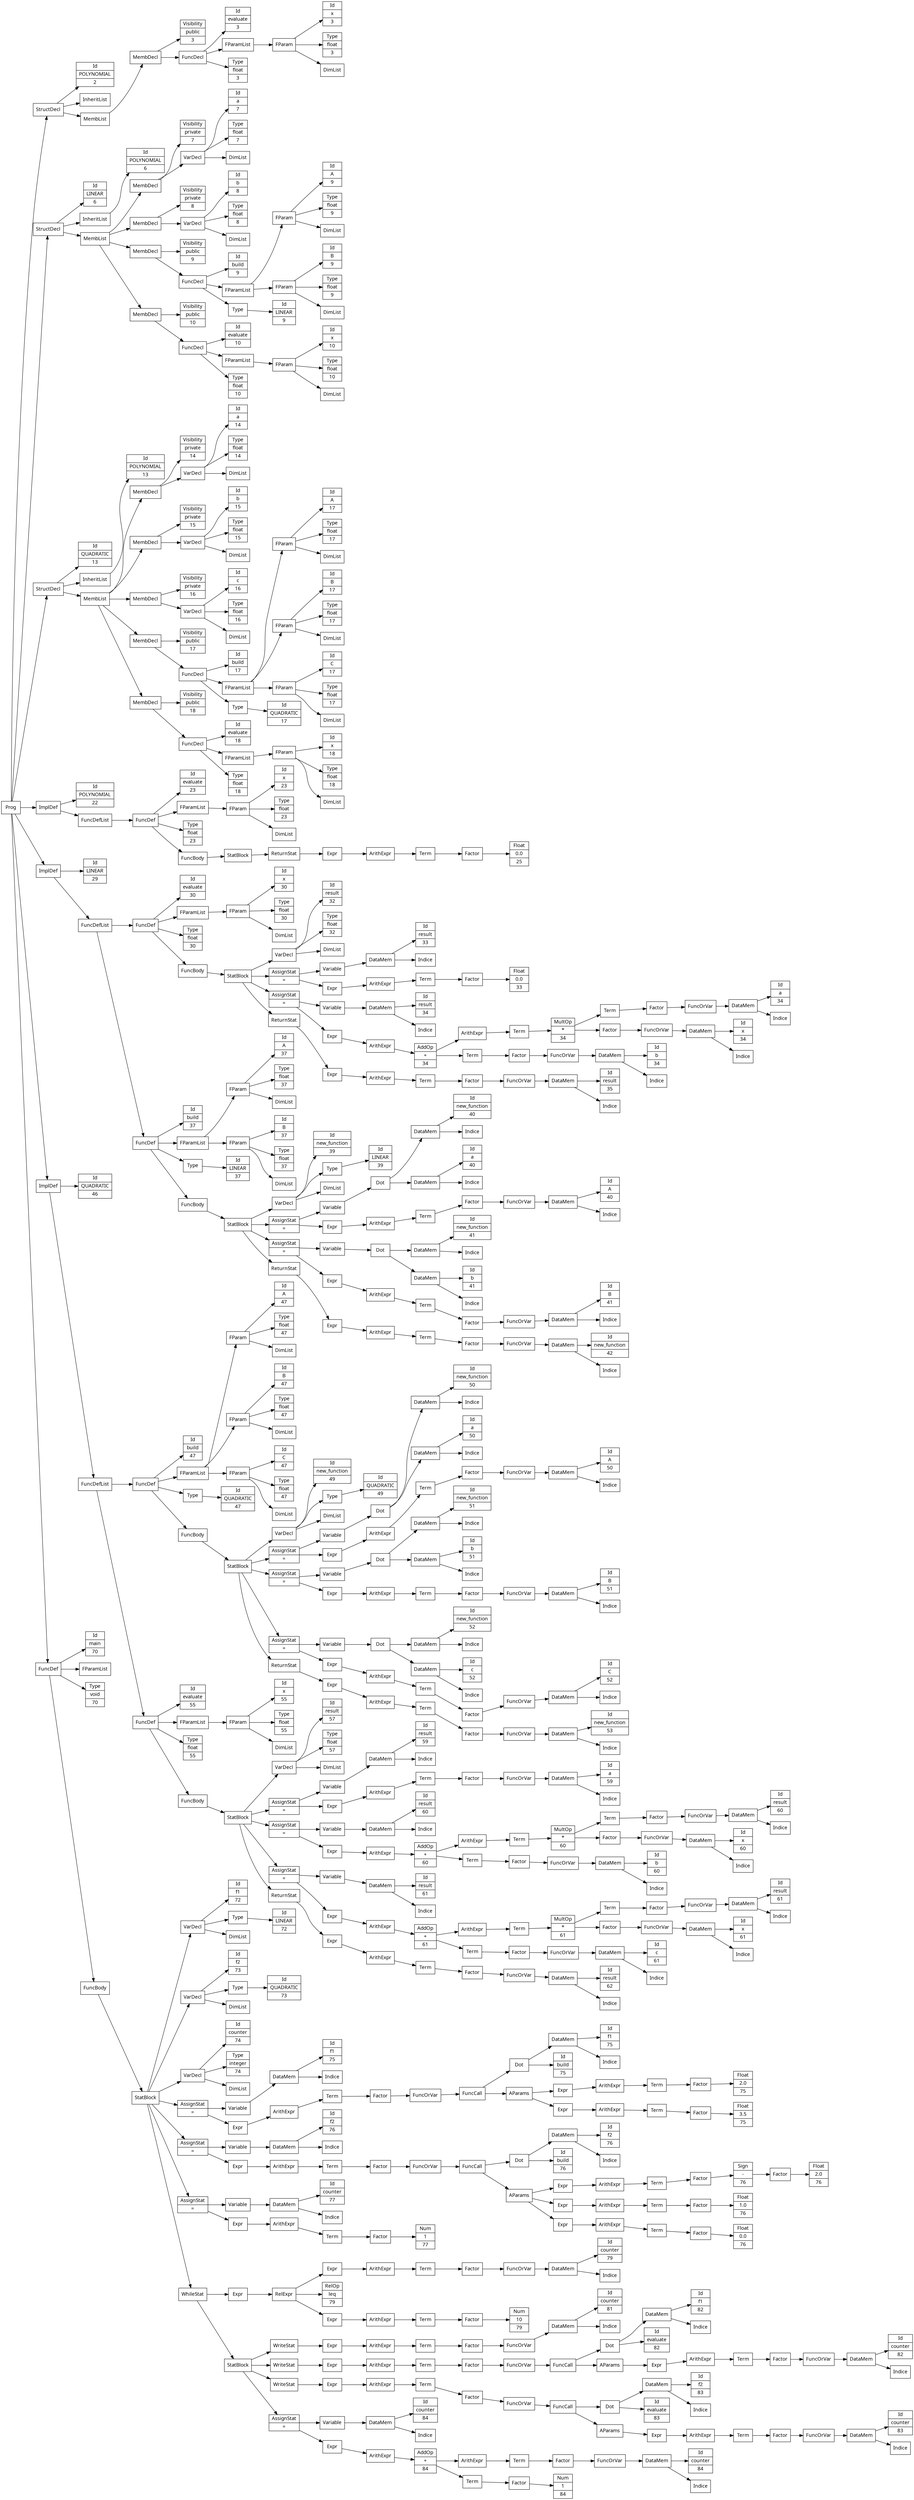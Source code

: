 digraph AST {
node [shape=record];
node [fontname=Sans];charset="UTF-8" splines=true splines=spline rankdir =LR
1182 -> 580 -> 567;
567[label="Id | POLYNOMIAL | 2"]
580 -> 568;
568[label="InheritList"]
580 -> 579 -> 578 -> 569;
569[label="Visibility | public | 3"]
578 -> 577 -> 570;
570[label="Id | evaluate | 3"]
577 -> 575 -> 574 -> 571;
571[label="Id | x | 3"]
574 -> 572;
572[label="Type | float | 3"]
574 -> 573;
573[label="DimList"]
574[label="FParam"];
575[label="FParamList"];
577 -> 576;
576[label="Type | float | 3"]
577[label="FuncDecl"];
578[label="MembDecl"];
579[label="MembList"];
580[label="StructDecl"];
1182 -> 622 -> 581;
581[label="Id | LINEAR | 6"]
622 -> 583 -> 582;
582[label="Id | POLYNOMIAL | 6"]
583[label="InheritList"];
622 -> 621 -> 589 -> 584;
584[label="Visibility | private | 7"]
589 -> 588 -> 585;
585[label="Id | a | 7"]
588 -> 586;
586[label="Type | float | 7"]
588 -> 587;
587[label="DimList"]
588[label="VarDecl"];
589[label="MembDecl"];
621 -> 595 -> 590;
590[label="Visibility | private | 8"]
595 -> 594 -> 591;
591[label="Id | b | 8"]
594 -> 592;
592[label="Type | float | 8"]
594 -> 593;
593[label="DimList"]
594[label="VarDecl"];
595[label="MembDecl"];
621 -> 610 -> 596;
596[label="Visibility | public | 9"]
610 -> 609 -> 597;
597[label="Id | build | 9"]
609 -> 606 -> 601 -> 598;
598[label="Id | A | 9"]
601 -> 599;
599[label="Type | float | 9"]
601 -> 600;
600[label="DimList"]
601[label="FParam"];
606 -> 605 -> 602;
602[label="Id | B | 9"]
605 -> 603;
603[label="Type | float | 9"]
605 -> 604;
604[label="DimList"]
605[label="FParam"];
606[label="FParamList"];
609 -> 608 -> 607;
607[label="Id | LINEAR | 9"]
608[label="Type"];
609[label="FuncDecl"];
610[label="MembDecl"];
621 -> 620 -> 611;
611[label="Visibility | public | 10"]
620 -> 619 -> 612;
612[label="Id | evaluate | 10"]
619 -> 617 -> 616 -> 613;
613[label="Id | x | 10"]
616 -> 614;
614[label="Type | float | 10"]
616 -> 615;
615[label="DimList"]
616[label="FParam"];
617[label="FParamList"];
619 -> 618;
618[label="Type | float | 10"]
619[label="FuncDecl"];
620[label="MembDecl"];
621[label="MembList"];
622[label="StructDecl"];
1182 -> 674 -> 623;
623[label="Id | QUADRATIC | 13"]
674 -> 625 -> 624;
624[label="Id | POLYNOMIAL | 13"]
625[label="InheritList"];
674 -> 673 -> 631 -> 626;
626[label="Visibility | private | 14"]
631 -> 630 -> 627;
627[label="Id | a | 14"]
630 -> 628;
628[label="Type | float | 14"]
630 -> 629;
629[label="DimList"]
630[label="VarDecl"];
631[label="MembDecl"];
673 -> 637 -> 632;
632[label="Visibility | private | 15"]
637 -> 636 -> 633;
633[label="Id | b | 15"]
636 -> 634;
634[label="Type | float | 15"]
636 -> 635;
635[label="DimList"]
636[label="VarDecl"];
637[label="MembDecl"];
673 -> 643 -> 638;
638[label="Visibility | private | 16"]
643 -> 642 -> 639;
639[label="Id | c | 16"]
642 -> 640;
640[label="Type | float | 16"]
642 -> 641;
641[label="DimList"]
642[label="VarDecl"];
643[label="MembDecl"];
673 -> 662 -> 644;
644[label="Visibility | public | 17"]
662 -> 661 -> 645;
645[label="Id | build | 17"]
661 -> 658 -> 649 -> 646;
646[label="Id | A | 17"]
649 -> 647;
647[label="Type | float | 17"]
649 -> 648;
648[label="DimList"]
649[label="FParam"];
658 -> 653 -> 650;
650[label="Id | B | 17"]
653 -> 651;
651[label="Type | float | 17"]
653 -> 652;
652[label="DimList"]
653[label="FParam"];
658 -> 657 -> 654;
654[label="Id | C | 17"]
657 -> 655;
655[label="Type | float | 17"]
657 -> 656;
656[label="DimList"]
657[label="FParam"];
658[label="FParamList"];
661 -> 660 -> 659;
659[label="Id | QUADRATIC | 17"]
660[label="Type"];
661[label="FuncDecl"];
662[label="MembDecl"];
673 -> 672 -> 663;
663[label="Visibility | public | 18"]
672 -> 671 -> 664;
664[label="Id | evaluate | 18"]
671 -> 669 -> 668 -> 665;
665[label="Id | x | 18"]
668 -> 666;
666[label="Type | float | 18"]
668 -> 667;
667[label="DimList"]
668[label="FParam"];
669[label="FParamList"];
671 -> 670;
670[label="Type | float | 18"]
671[label="FuncDecl"];
672[label="MembDecl"];
673[label="MembList"];
674[label="StructDecl"];
1182 -> 693 -> 675;
675[label="Id | POLYNOMIAL | 22"]
693 -> 692 -> 691 -> 676;
676[label="Id | evaluate | 23"]
691 -> 681 -> 680 -> 677;
677[label="Id | x | 23"]
680 -> 678;
678[label="Type | float | 23"]
680 -> 679;
679[label="DimList"]
680[label="FParam"];
681[label="FParamList"];
691 -> 682;
682[label="Type | float | 23"]
691 -> 690 -> 689 -> 688 -> 687 -> 686 -> 685 -> 684 -> 683;
683[label="Float | 0.0 | 25"]
684[label="Factor"];
685[label="Term"];
686[label="ArithExpr"];
687[label="Expr"];
688[label="ReturnStat"];
689[label="StatBlock"];
690[label="FuncBody"];
691[label="FuncDef"];
692[label="FuncDefList"];
693[label="ImplDef"];
1182 -> 820 -> 694;
694[label="Id | LINEAR | 29"]
820 -> 819 -> 755 -> 695;
695[label="Id | evaluate | 30"]
755 -> 700 -> 699 -> 696;
696[label="Id | x | 30"]
699 -> 697;
697[label="Type | float | 30"]
699 -> 698;
698[label="DimList"]
699[label="FParam"];
700[label="FParamList"];
755 -> 701;
701[label="Type | float | 30"]
755 -> 754 -> 753 -> 705 -> 702;
702[label="Id | result | 32"]
705 -> 703;
703[label="Type | float | 32"]
705 -> 704;
704[label="DimList"]
705[label="VarDecl"];
753 -> 715 -> 709 -> 708 -> 706;
706[label="Id | result | 33"]
708 -> 707;
707[label="Indice"]
708[label="DataMem"];
709[label="Variable"];
715 -> 714 -> 713 -> 712 -> 711 -> 710;
710[label="Float | 0.0 | 33"]
711[label="Factor"];
712[label="Term"];
713[label="ArithExpr"];
714[label="Expr"];
715[label="AssignStat | ="];
753 -> 743 -> 719 -> 718 -> 716;
716[label="Id | result | 34"]
718 -> 717;
717[label="Indice"]
718[label="DataMem"];
719[label="Variable"];
743 -> 742 -> 741 -> 734 -> 733 -> 732 -> 726 -> 725 -> 724 -> 723 -> 722 -> 720;
720[label="Id | a | 34"]
722 -> 721;
721[label="Indice"]
722[label="DataMem"];
723[label="FuncOrVar"];
724[label="Factor"];
725[label="Term"];
726 -> 731 -> 730 -> 729 -> 727;
727[label="Id | x | 34"]
729 -> 728;
728[label="Indice"]
729[label="DataMem"];
730[label="FuncOrVar"];
731[label="Factor"];
726[label="MultOp | * | 34"];
732[label="Term"];
733[label="ArithExpr"];
734 -> 740 -> 739 -> 738 -> 737 -> 735;
735[label="Id | b | 34"]
737 -> 736;
736[label="Indice"]
737[label="DataMem"];
738[label="FuncOrVar"];
739[label="Factor"];
740[label="Term"];
734[label="AddOp | + | 34"];
741[label="ArithExpr"];
742[label="Expr"];
743[label="AssignStat | ="];
753 -> 752 -> 751 -> 750 -> 749 -> 748 -> 747 -> 746 -> 744;
744[label="Id | result | 35"]
746 -> 745;
745[label="Indice"]
746[label="DataMem"];
747[label="FuncOrVar"];
748[label="Factor"];
749[label="Term"];
750[label="ArithExpr"];
751[label="Expr"];
752[label="ReturnStat"];
753[label="StatBlock"];
754[label="FuncBody"];
755[label="FuncDef"];
819 -> 818 -> 756;
756[label="Id | build | 37"]
818 -> 765 -> 760 -> 757;
757[label="Id | A | 37"]
760 -> 758;
758[label="Type | float | 37"]
760 -> 759;
759[label="DimList"]
760[label="FParam"];
765 -> 764 -> 761;
761[label="Id | B | 37"]
764 -> 762;
762[label="Type | float | 37"]
764 -> 763;
763[label="DimList"]
764[label="FParam"];
765[label="FParamList"];
818 -> 767 -> 766;
766[label="Id | LINEAR | 37"]
767[label="Type"];
818 -> 817 -> 816 -> 772 -> 768;
768[label="Id | new_function | 39"]
772 -> 770 -> 769;
769[label="Id | LINEAR | 39"]
770[label="Type"];
772 -> 771;
771[label="DimList"]
772[label="VarDecl"];
816 -> 789 -> 780 -> 779 -> 775 -> 773;
773[label="Id | new_function | 40"]
775 -> 774;
774[label="Indice"]
775[label="DataMem"];
779 -> 778 -> 776;
776[label="Id | a | 40"]
778 -> 777;
777[label="Indice"]
778[label="DataMem"];
779[label="Dot"];
780[label="Variable"];
789 -> 788 -> 787 -> 786 -> 785 -> 784 -> 783 -> 781;
781[label="Id | A | 40"]
783 -> 782;
782[label="Indice"]
783[label="DataMem"];
784[label="FuncOrVar"];
785[label="Factor"];
786[label="Term"];
787[label="ArithExpr"];
788[label="Expr"];
789[label="AssignStat | ="];
816 -> 806 -> 797 -> 796 -> 792 -> 790;
790[label="Id | new_function | 41"]
792 -> 791;
791[label="Indice"]
792[label="DataMem"];
796 -> 795 -> 793;
793[label="Id | b | 41"]
795 -> 794;
794[label="Indice"]
795[label="DataMem"];
796[label="Dot"];
797[label="Variable"];
806 -> 805 -> 804 -> 803 -> 802 -> 801 -> 800 -> 798;
798[label="Id | B | 41"]
800 -> 799;
799[label="Indice"]
800[label="DataMem"];
801[label="FuncOrVar"];
802[label="Factor"];
803[label="Term"];
804[label="ArithExpr"];
805[label="Expr"];
806[label="AssignStat | ="];
816 -> 815 -> 814 -> 813 -> 812 -> 811 -> 810 -> 809 -> 807;
807[label="Id | new_function | 42"]
809 -> 808;
808[label="Indice"]
809[label="DataMem"];
810[label="FuncOrVar"];
811[label="Factor"];
812[label="Term"];
813[label="ArithExpr"];
814[label="Expr"];
815[label="ReturnStat"];
816[label="StatBlock"];
817[label="FuncBody"];
818[label="FuncDef"];
819[label="FuncDefList"];
820[label="ImplDef"];
1182 -> 999 -> 821;
821[label="Id | QUADRATIC | 46"]
999 -> 998 -> 905 -> 822;
822[label="Id | build | 47"]
905 -> 835 -> 826 -> 823;
823[label="Id | A | 47"]
826 -> 824;
824[label="Type | float | 47"]
826 -> 825;
825[label="DimList"]
826[label="FParam"];
835 -> 830 -> 827;
827[label="Id | B | 47"]
830 -> 828;
828[label="Type | float | 47"]
830 -> 829;
829[label="DimList"]
830[label="FParam"];
835 -> 834 -> 831;
831[label="Id | C | 47"]
834 -> 832;
832[label="Type | float | 47"]
834 -> 833;
833[label="DimList"]
834[label="FParam"];
835[label="FParamList"];
905 -> 837 -> 836;
836[label="Id | QUADRATIC | 47"]
837[label="Type"];
905 -> 904 -> 903 -> 842 -> 838;
838[label="Id | new_function | 49"]
842 -> 840 -> 839;
839[label="Id | QUADRATIC | 49"]
840[label="Type"];
842 -> 841;
841[label="DimList"]
842[label="VarDecl"];
903 -> 859 -> 850 -> 849 -> 845 -> 843;
843[label="Id | new_function | 50"]
845 -> 844;
844[label="Indice"]
845[label="DataMem"];
849 -> 848 -> 846;
846[label="Id | a | 50"]
848 -> 847;
847[label="Indice"]
848[label="DataMem"];
849[label="Dot"];
850[label="Variable"];
859 -> 858 -> 857 -> 856 -> 855 -> 854 -> 853 -> 851;
851[label="Id | A | 50"]
853 -> 852;
852[label="Indice"]
853[label="DataMem"];
854[label="FuncOrVar"];
855[label="Factor"];
856[label="Term"];
857[label="ArithExpr"];
858[label="Expr"];
859[label="AssignStat | ="];
903 -> 876 -> 867 -> 866 -> 862 -> 860;
860[label="Id | new_function | 51"]
862 -> 861;
861[label="Indice"]
862[label="DataMem"];
866 -> 865 -> 863;
863[label="Id | b | 51"]
865 -> 864;
864[label="Indice"]
865[label="DataMem"];
866[label="Dot"];
867[label="Variable"];
876 -> 875 -> 874 -> 873 -> 872 -> 871 -> 870 -> 868;
868[label="Id | B | 51"]
870 -> 869;
869[label="Indice"]
870[label="DataMem"];
871[label="FuncOrVar"];
872[label="Factor"];
873[label="Term"];
874[label="ArithExpr"];
875[label="Expr"];
876[label="AssignStat | ="];
903 -> 893 -> 884 -> 883 -> 879 -> 877;
877[label="Id | new_function | 52"]
879 -> 878;
878[label="Indice"]
879[label="DataMem"];
883 -> 882 -> 880;
880[label="Id | c | 52"]
882 -> 881;
881[label="Indice"]
882[label="DataMem"];
883[label="Dot"];
884[label="Variable"];
893 -> 892 -> 891 -> 890 -> 889 -> 888 -> 887 -> 885;
885[label="Id | C | 52"]
887 -> 886;
886[label="Indice"]
887[label="DataMem"];
888[label="FuncOrVar"];
889[label="Factor"];
890[label="Term"];
891[label="ArithExpr"];
892[label="Expr"];
893[label="AssignStat | ="];
903 -> 902 -> 901 -> 900 -> 899 -> 898 -> 897 -> 896 -> 894;
894[label="Id | new_function | 53"]
896 -> 895;
895[label="Indice"]
896[label="DataMem"];
897[label="FuncOrVar"];
898[label="Factor"];
899[label="Term"];
900[label="ArithExpr"];
901[label="Expr"];
902[label="ReturnStat"];
903[label="StatBlock"];
904[label="FuncBody"];
905[label="FuncDef"];
998 -> 997 -> 906;
906[label="Id | evaluate | 55"]
997 -> 911 -> 910 -> 907;
907[label="Id | x | 55"]
910 -> 908;
908[label="Type | float | 55"]
910 -> 909;
909[label="DimList"]
910[label="FParam"];
911[label="FParamList"];
997 -> 912;
912[label="Type | float | 55"]
997 -> 996 -> 995 -> 916 -> 913;
913[label="Id | result | 57"]
916 -> 914;
914[label="Type | float | 57"]
916 -> 915;
915[label="DimList"]
916[label="VarDecl"];
995 -> 929 -> 920 -> 919 -> 917;
917[label="Id | result | 59"]
919 -> 918;
918[label="Indice"]
919[label="DataMem"];
920[label="Variable"];
929 -> 928 -> 927 -> 926 -> 925 -> 924 -> 923 -> 921;
921[label="Id | a | 59"]
923 -> 922;
922[label="Indice"]
923[label="DataMem"];
924[label="FuncOrVar"];
925[label="Factor"];
926[label="Term"];
927[label="ArithExpr"];
928[label="Expr"];
929[label="AssignStat | ="];
995 -> 957 -> 933 -> 932 -> 930;
930[label="Id | result | 60"]
932 -> 931;
931[label="Indice"]
932[label="DataMem"];
933[label="Variable"];
957 -> 956 -> 955 -> 948 -> 947 -> 946 -> 940 -> 939 -> 938 -> 937 -> 936 -> 934;
934[label="Id | result | 60"]
936 -> 935;
935[label="Indice"]
936[label="DataMem"];
937[label="FuncOrVar"];
938[label="Factor"];
939[label="Term"];
940 -> 945 -> 944 -> 943 -> 941;
941[label="Id | x | 60"]
943 -> 942;
942[label="Indice"]
943[label="DataMem"];
944[label="FuncOrVar"];
945[label="Factor"];
940[label="MultOp | * | 60"];
946[label="Term"];
947[label="ArithExpr"];
948 -> 954 -> 953 -> 952 -> 951 -> 949;
949[label="Id | b | 60"]
951 -> 950;
950[label="Indice"]
951[label="DataMem"];
952[label="FuncOrVar"];
953[label="Factor"];
954[label="Term"];
948[label="AddOp | + | 60"];
955[label="ArithExpr"];
956[label="Expr"];
957[label="AssignStat | ="];
995 -> 985 -> 961 -> 960 -> 958;
958[label="Id | result | 61"]
960 -> 959;
959[label="Indice"]
960[label="DataMem"];
961[label="Variable"];
985 -> 984 -> 983 -> 976 -> 975 -> 974 -> 968 -> 967 -> 966 -> 965 -> 964 -> 962;
962[label="Id | result | 61"]
964 -> 963;
963[label="Indice"]
964[label="DataMem"];
965[label="FuncOrVar"];
966[label="Factor"];
967[label="Term"];
968 -> 973 -> 972 -> 971 -> 969;
969[label="Id | x | 61"]
971 -> 970;
970[label="Indice"]
971[label="DataMem"];
972[label="FuncOrVar"];
973[label="Factor"];
968[label="MultOp | * | 61"];
974[label="Term"];
975[label="ArithExpr"];
976 -> 982 -> 981 -> 980 -> 979 -> 977;
977[label="Id | c | 61"]
979 -> 978;
978[label="Indice"]
979[label="DataMem"];
980[label="FuncOrVar"];
981[label="Factor"];
982[label="Term"];
976[label="AddOp | + | 61"];
983[label="ArithExpr"];
984[label="Expr"];
985[label="AssignStat | ="];
995 -> 994 -> 993 -> 992 -> 991 -> 990 -> 989 -> 988 -> 986;
986[label="Id | result | 62"]
988 -> 987;
987[label="Indice"]
988[label="DataMem"];
989[label="FuncOrVar"];
990[label="Factor"];
991[label="Term"];
992[label="ArithExpr"];
993[label="Expr"];
994[label="ReturnStat"];
995[label="StatBlock"];
996[label="FuncBody"];
997[label="FuncDef"];
998[label="FuncDefList"];
999[label="ImplDef"];
1182 -> 1181 -> 1000;
1000[label="Id | main | 70"]
1181 -> 1001;
1001[label="FParamList"]
1181 -> 1002;
1002[label="Type | void | 70"]
1181 -> 1180 -> 1179 -> 1007 -> 1003;
1003[label="Id | f1 | 72"]
1007 -> 1005 -> 1004;
1004[label="Id | LINEAR | 72"]
1005[label="Type"];
1007 -> 1006;
1006[label="DimList"]
1007[label="VarDecl"];
1179 -> 1012 -> 1008;
1008[label="Id | f2 | 73"]
1012 -> 1010 -> 1009;
1009[label="Id | QUADRATIC | 73"]
1010[label="Type"];
1012 -> 1011;
1011[label="DimList"]
1012[label="VarDecl"];
1179 -> 1016 -> 1013;
1013[label="Id | counter | 74"]
1016 -> 1014;
1014[label="Type | integer | 74"]
1016 -> 1015;
1015[label="DimList"]
1016[label="VarDecl"];
1179 -> 1044 -> 1020 -> 1019 -> 1017;
1017[label="Id | f1 | 75"]
1019 -> 1018;
1018[label="Indice"]
1019[label="DataMem"];
1020[label="Variable"];
1044 -> 1043 -> 1042 -> 1041 -> 1040 -> 1039 -> 1038 -> 1025 -> 1023 -> 1021;
1021[label="Id | f1 | 75"]
1023 -> 1022;
1022[label="Indice"]
1023[label="DataMem"];
1025 -> 1024;
1024[label="Id | build | 75"]
1025[label="Dot"];
1038 -> 1037 -> 1031 -> 1030 -> 1029 -> 1028 -> 1027;
1027[label="Float | 2.0 | 75"]
1028[label="Factor"];
1029[label="Term"];
1030[label="ArithExpr"];
1031[label="Expr"];
1037 -> 1036 -> 1035 -> 1034 -> 1033 -> 1032;
1032[label="Float | 3.5 | 75"]
1033[label="Factor"];
1034[label="Term"];
1035[label="ArithExpr"];
1036[label="Expr"];
1037[label="AParams"];
1038[label="FuncCall"];
1039[label="FuncOrVar"];
1040[label="Factor"];
1041[label="Term"];
1042[label="ArithExpr"];
1043[label="Expr"];
1044[label="AssignStat | ="];
1179 -> 1079 -> 1048 -> 1047 -> 1045;
1045[label="Id | f2 | 76"]
1047 -> 1046;
1046[label="Indice"]
1047[label="DataMem"];
1048[label="Variable"];
1079 -> 1078 -> 1077 -> 1076 -> 1075 -> 1074 -> 1073 -> 1053 -> 1051 -> 1049;
1049[label="Id | f2 | 76"]
1051 -> 1050;
1050[label="Indice"]
1051[label="DataMem"];
1053 -> 1052;
1052[label="Id | build | 76"]
1053[label="Dot"];
1073 -> 1072 -> 1061 -> 1060 -> 1059 -> 1058 -> 1055 -> 1057 -> 1056;
1056[label="Float | 2.0 | 76"]
1057[label="Factor"];
1055[label="Sign | - | 76"];
1058[label="Factor"];
1059[label="Term"];
1060[label="ArithExpr"];
1061[label="Expr"];
1072 -> 1066 -> 1065 -> 1064 -> 1063 -> 1062;
1062[label="Float | 1.0 | 76"]
1063[label="Factor"];
1064[label="Term"];
1065[label="ArithExpr"];
1066[label="Expr"];
1072 -> 1071 -> 1070 -> 1069 -> 1068 -> 1067;
1067[label="Float | 0.0 | 76"]
1068[label="Factor"];
1069[label="Term"];
1070[label="ArithExpr"];
1071[label="Expr"];
1072[label="AParams"];
1073[label="FuncCall"];
1074[label="FuncOrVar"];
1075[label="Factor"];
1076[label="Term"];
1077[label="ArithExpr"];
1078[label="Expr"];
1079[label="AssignStat | ="];
1179 -> 1089 -> 1083 -> 1082 -> 1080;
1080[label="Id | counter | 77"]
1082 -> 1081;
1081[label="Indice"]
1082[label="DataMem"];
1083[label="Variable"];
1089 -> 1088 -> 1087 -> 1086 -> 1085 -> 1084;
1084[label="Num | 1 | 77"]
1085[label="Factor"];
1086[label="Term"];
1087[label="ArithExpr"];
1088[label="Expr"];
1089[label="AssignStat | ="];
1179 -> 1178 -> 1105 -> 1104 -> 1097 -> 1096 -> 1095 -> 1094 -> 1093 -> 1092 -> 1090;
1090[label="Id | counter | 79"]
1092 -> 1091;
1091[label="Indice"]
1092[label="DataMem"];
1093[label="FuncOrVar"];
1094[label="Factor"];
1095[label="Term"];
1096[label="ArithExpr"];
1097[label="Expr"];
1104 -> 1098;
1098[label="RelOp | leq | 79"]
1104 -> 1103 -> 1102 -> 1101 -> 1100 -> 1099;
1099[label="Num | 10 | 79"]
1100[label="Factor"];
1101[label="Term"];
1102[label="ArithExpr"];
1103[label="Expr"];
1104[label="RelExpr"];
1105[label="Expr"];
1178 -> 1177 -> 1114 -> 1113 -> 1112 -> 1111 -> 1110 -> 1109 -> 1108 -> 1106;
1106[label="Id | counter | 81"]
1108 -> 1107;
1107[label="Indice"]
1108[label="DataMem"];
1109[label="FuncOrVar"];
1110[label="Factor"];
1111[label="Term"];
1112[label="ArithExpr"];
1113[label="Expr"];
1114[label="WriteStat"];
1177 -> 1136 -> 1135 -> 1134 -> 1133 -> 1132 -> 1131 -> 1130 -> 1119 -> 1117 -> 1115;
1115[label="Id | f1 | 82"]
1117 -> 1116;
1116[label="Indice"]
1117[label="DataMem"];
1119 -> 1118;
1118[label="Id | evaluate | 82"]
1119[label="Dot"];
1130 -> 1129 -> 1128 -> 1127 -> 1126 -> 1125 -> 1124 -> 1123 -> 1121;
1121[label="Id | counter | 82"]
1123 -> 1122;
1122[label="Indice"]
1123[label="DataMem"];
1124[label="FuncOrVar"];
1125[label="Factor"];
1126[label="Term"];
1127[label="ArithExpr"];
1128[label="Expr"];
1129[label="AParams"];
1130[label="FuncCall"];
1131[label="FuncOrVar"];
1132[label="Factor"];
1133[label="Term"];
1134[label="ArithExpr"];
1135[label="Expr"];
1136[label="WriteStat"];
1177 -> 1158 -> 1157 -> 1156 -> 1155 -> 1154 -> 1153 -> 1152 -> 1141 -> 1139 -> 1137;
1137[label="Id | f2 | 83"]
1139 -> 1138;
1138[label="Indice"]
1139[label="DataMem"];
1141 -> 1140;
1140[label="Id | evaluate | 83"]
1141[label="Dot"];
1152 -> 1151 -> 1150 -> 1149 -> 1148 -> 1147 -> 1146 -> 1145 -> 1143;
1143[label="Id | counter | 83"]
1145 -> 1144;
1144[label="Indice"]
1145[label="DataMem"];
1146[label="FuncOrVar"];
1147[label="Factor"];
1148[label="Term"];
1149[label="ArithExpr"];
1150[label="Expr"];
1151[label="AParams"];
1152[label="FuncCall"];
1153[label="FuncOrVar"];
1154[label="Factor"];
1155[label="Term"];
1156[label="ArithExpr"];
1157[label="Expr"];
1158[label="WriteStat"];
1177 -> 1176 -> 1162 -> 1161 -> 1159;
1159[label="Id | counter | 84"]
1161 -> 1160;
1160[label="Indice"]
1161[label="DataMem"];
1162[label="Variable"];
1176 -> 1175 -> 1174 -> 1170 -> 1169 -> 1168 -> 1167 -> 1166 -> 1165 -> 1163;
1163[label="Id | counter | 84"]
1165 -> 1164;
1164[label="Indice"]
1165[label="DataMem"];
1166[label="FuncOrVar"];
1167[label="Factor"];
1168[label="Term"];
1169[label="ArithExpr"];
1170 -> 1173 -> 1172 -> 1171;
1171[label="Num | 1 | 84"]
1172[label="Factor"];
1173[label="Term"];
1170[label="AddOp | + | 84"];
1174[label="ArithExpr"];
1175[label="Expr"];
1176[label="AssignStat | ="];
1177[label="StatBlock"];
1178[label="WhileStat"];
1179[label="StatBlock"];
1180[label="FuncBody"];
1181[label="FuncDef"];
1182[label="Prog"];
}